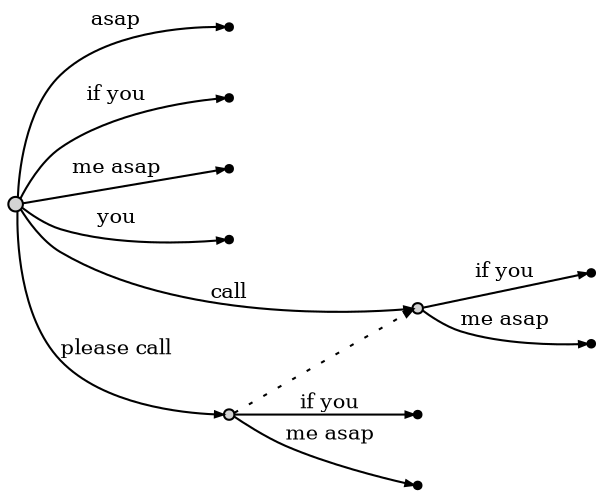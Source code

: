 digraph {
	rankdir = LR;
	edge [arrowsize=0.4,fontsize=10]
	node1 [label="",style=filled,fillcolor=lightgrey,shape=circle,width=.1,height=.1];
//------leaves------
	node5 [label="",shape=point]
	node9 [label="",shape=point]
	node3 [label="",shape=point]
	node10 [label="",shape=point]
	node4 [label="",shape=point]
	node7 [label="",shape=point]
	node2 [label="",shape=point]
	node11 [label="",shape=point]
//------internal nodes------
	node8 [label="",style=filled,fillcolor=lightgrey,shape=circle,width=.07,height=.07]
	node6 [label="",style=filled,fillcolor=lightgrey,shape=circle,width=.07,height=.07]
//------edges------
	node1 -> node5 [label="asap",weight=3]
	node1 -> node8 [label="call",weight=3]
	node8 -> node9 [label="if you",weight=3]
	node8 -> node3 [label="me asap",weight=3]
	node1 -> node10 [label="if you",weight=3]
	node1 -> node4 [label="me asap",weight=3]
	node1 -> node6 [label="please call",weight=3]
	node6 -> node7 [label="if you",weight=3]
	node6 -> node2 [label="me asap",weight=3]
	node1 -> node11 [label="you",weight=3]
//------suffix links------
	node6 -> node8 [label="",weight=1,style=dotted]
}
